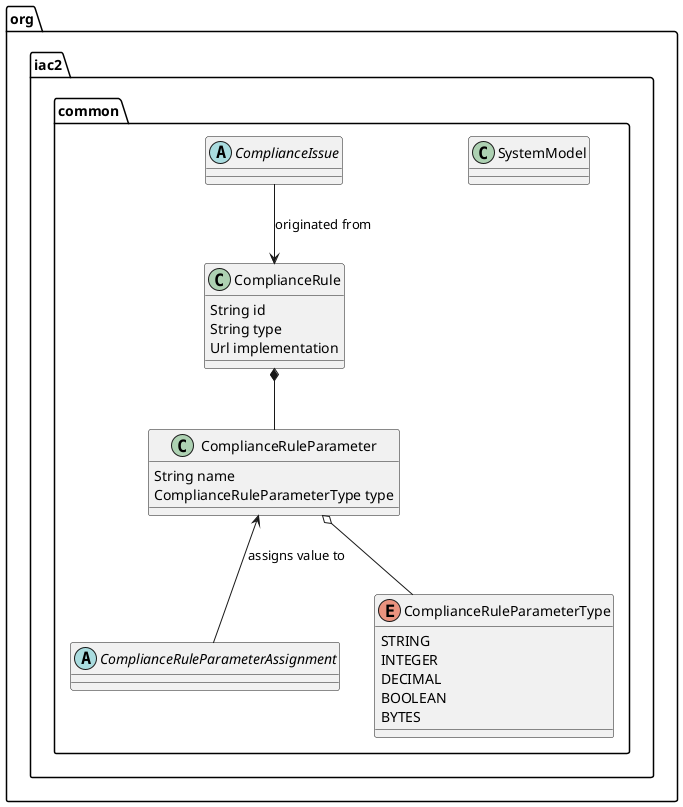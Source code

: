 @startuml
'https://plantuml.com/class-diagram

package org.iac2.common {
    class ComplianceRule {
        String id
        String type
        Url implementation
    }

    class ComplianceRuleParameter {
        String name
        ComplianceRuleParameterType type

    }

    abstract class ComplianceRuleParameterAssignment

    enum ComplianceRuleParameterType {
        STRING
        INTEGER
        DECIMAL
        BOOLEAN
        BYTES
    }

    class SystemModel
    abstract class ComplianceIssue
}

ComplianceRule *-- ComplianceRuleParameter
ComplianceRuleParameter o-- ComplianceRuleParameterType
ComplianceRuleParameter <-- ComplianceRuleParameterAssignment: assigns value to
ComplianceIssue --> ComplianceRule: originated from

@enduml